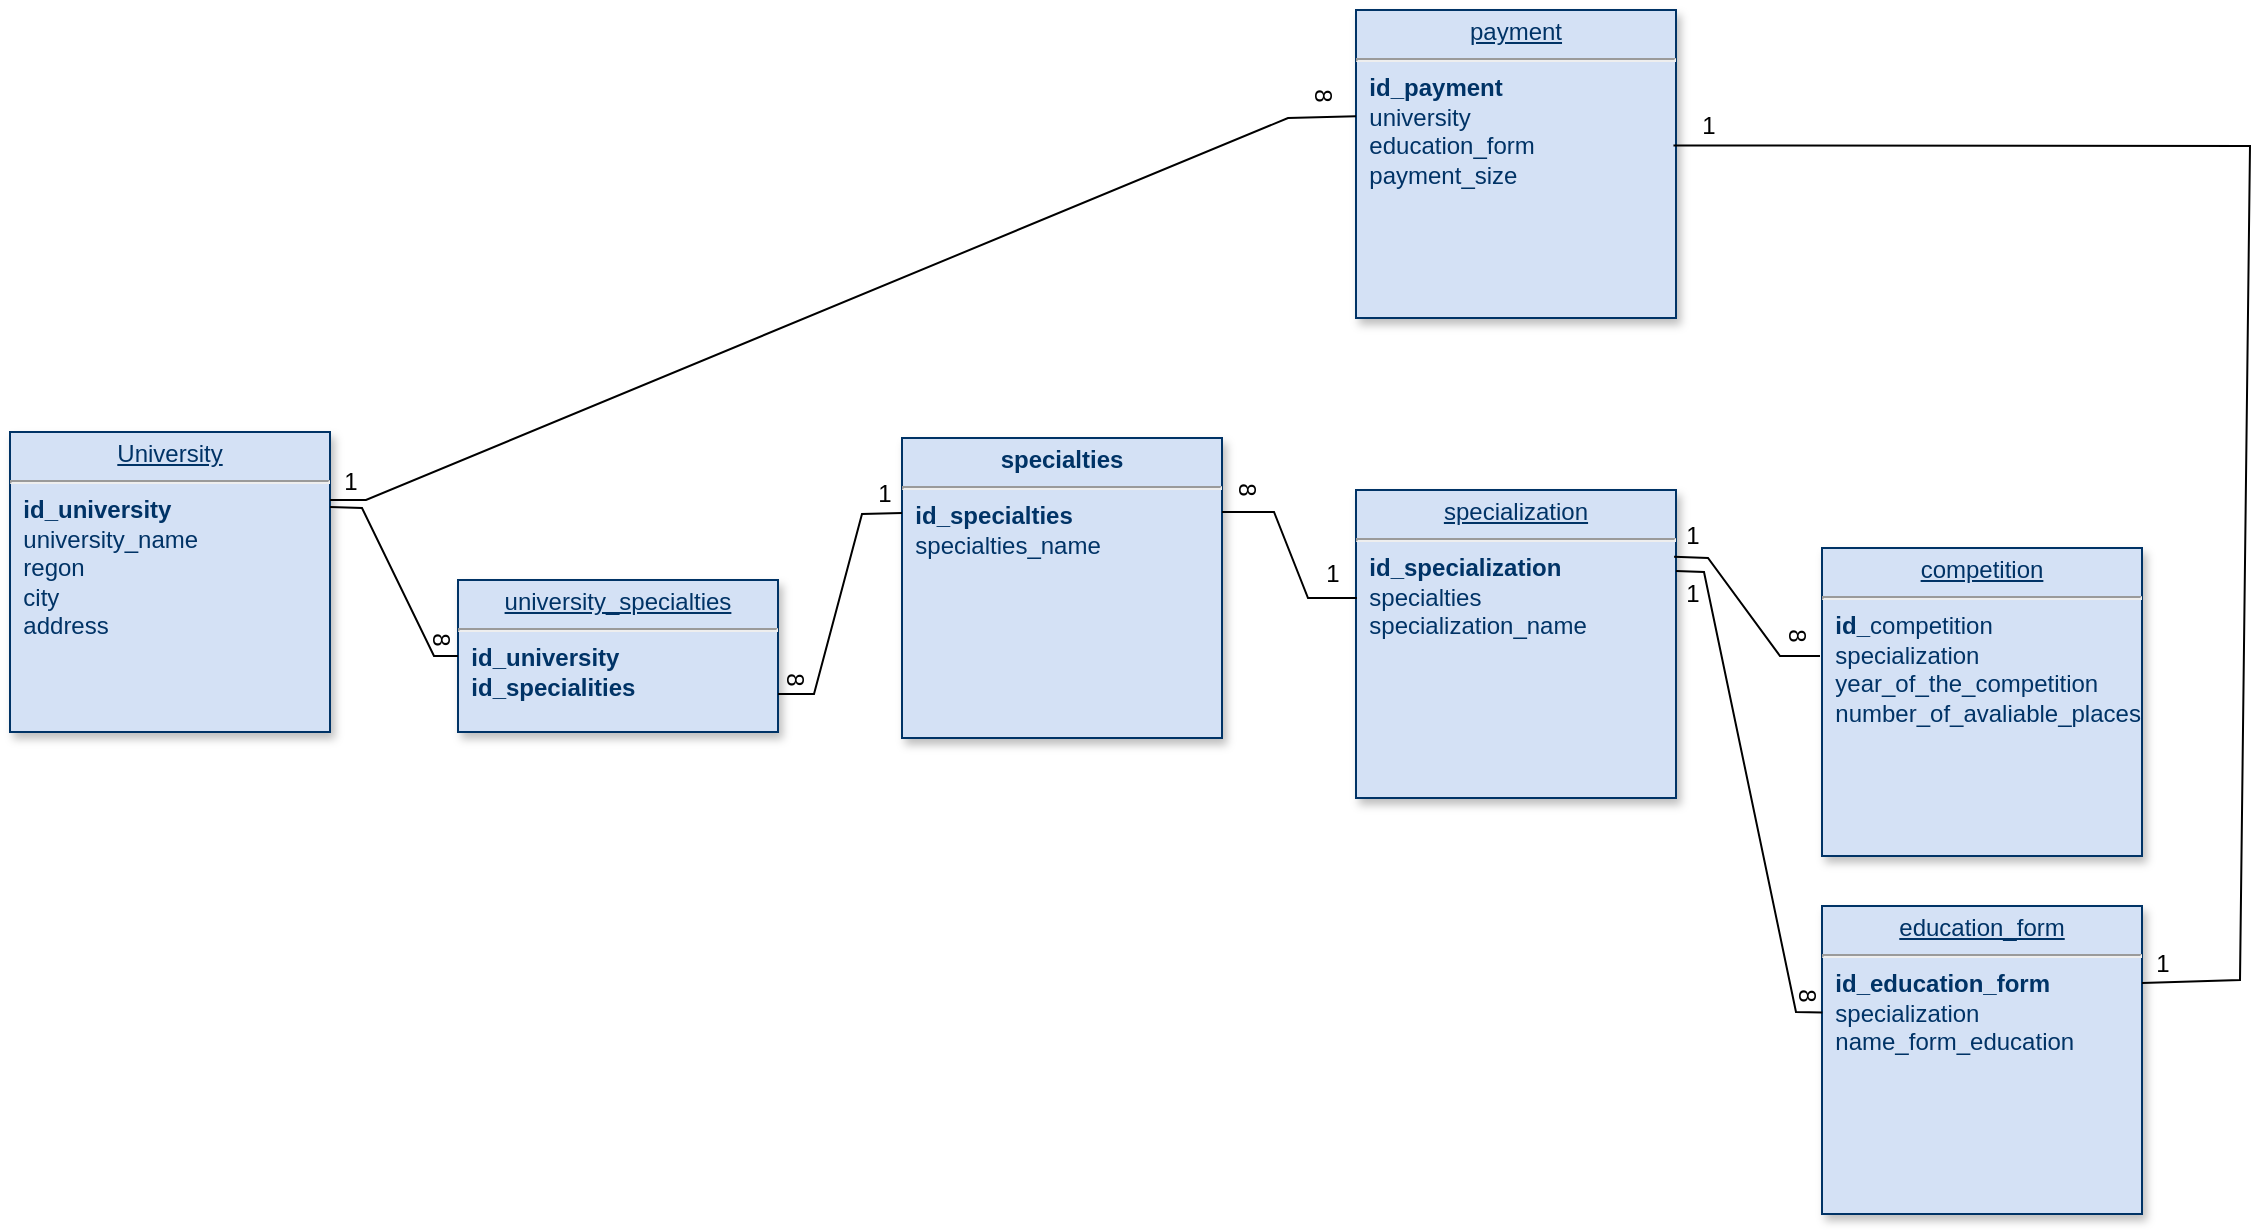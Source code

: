 <mxfile version="22.1.3" type="github">
  <diagram name="Page-1" id="efa7a0a1-bf9b-a30e-e6df-94a7791c09e9">
    <mxGraphModel dx="1900" dy="1287" grid="0" gridSize="10" guides="1" tooltips="1" connect="1" arrows="1" fold="1" page="0" pageScale="1" pageWidth="826" pageHeight="1169" background="none" math="0" shadow="0">
      <root>
        <mxCell id="0" />
        <mxCell id="1" parent="0" />
        <mxCell id="24" value="&lt;p style=&quot;margin: 0px; margin-top: 4px; text-align: center; text-decoration: underline;&quot;&gt;University&lt;/p&gt;&lt;hr&gt;&lt;span style=&quot;background-color: initial;&quot;&gt;&amp;nbsp;&amp;nbsp;&lt;/span&gt;&lt;b&gt;id_university&lt;br&gt;&lt;/b&gt;&lt;span style=&quot;background-color: initial;&quot;&gt;&amp;nbsp; university_name&lt;/span&gt;&lt;br&gt;&lt;span style=&quot;background-color: initial;&quot;&gt;&amp;nbsp; regon&lt;/span&gt;&lt;br&gt;&lt;span style=&quot;background-color: initial;&quot;&gt;&amp;nbsp; city&lt;/span&gt;&lt;br&gt;&lt;div style=&quot;&quot;&gt;&lt;span style=&quot;background-color: initial;&quot;&gt;&amp;nbsp; address&lt;br&gt;&lt;/span&gt;&lt;/div&gt;" style="verticalAlign=top;align=left;overflow=fill;fontSize=12;fontFamily=Helvetica;html=1;strokeColor=#003366;shadow=1;fillColor=#D4E1F5;fontColor=#003366" parent="1" vertex="1">
          <mxGeometry x="-274.0" y="-110.0" width="160" height="150" as="geometry" />
        </mxCell>
        <mxCell id="h30Kpubxtcf0mwcJ9HK3-26" value="&lt;p style=&quot;margin: 0px; margin-top: 4px; text-align: center; text-decoration: underline;&quot;&gt;competition&lt;/p&gt;&lt;hr&gt;&amp;nbsp; &lt;b&gt;id_&lt;/b&gt;competition&lt;b&gt;&lt;br&gt;&lt;/b&gt;&amp;nbsp; specialization&lt;br&gt;&amp;nbsp; year_of_the_competition&lt;br&gt;&amp;nbsp; number_of_avaliable_places" style="verticalAlign=top;align=left;overflow=fill;fontSize=12;fontFamily=Helvetica;html=1;strokeColor=#003366;shadow=1;fillColor=#D4E1F5;fontColor=#003366" parent="1" vertex="1">
          <mxGeometry x="632" y="-52" width="160" height="154" as="geometry" />
        </mxCell>
        <mxCell id="h30Kpubxtcf0mwcJ9HK3-27" value="&lt;p style=&quot;margin: 0px; margin-top: 4px; text-align: center; text-decoration: underline;&quot;&gt;&lt;u style=&quot;border-color: var(--border-color);&quot;&gt;specialization&lt;/u&gt;&lt;br&gt;&lt;/p&gt;&lt;hr&gt;&amp;nbsp; &lt;b&gt;id_specialization&lt;/b&gt;&lt;br&gt;&amp;nbsp; &lt;span style=&quot;border-color: var(--border-color);&quot;&gt;specialties&lt;/span&gt;&lt;br&gt;&amp;nbsp;&amp;nbsp;&lt;span style=&quot;border-color: var(--border-color);&quot;&gt;specialization_name&lt;/span&gt;" style="verticalAlign=top;align=left;overflow=fill;fontSize=12;fontFamily=Helvetica;html=1;strokeColor=#003366;shadow=1;fillColor=#D4E1F5;fontColor=#003366" parent="1" vertex="1">
          <mxGeometry x="399" y="-81" width="160" height="154" as="geometry" />
        </mxCell>
        <mxCell id="h30Kpubxtcf0mwcJ9HK3-30" value="&lt;p style=&quot;margin: 0px; margin-top: 4px; text-align: center; text-decoration: underline;&quot;&gt;&lt;/p&gt;&lt;div style=&quot;text-align: center;&quot;&gt;&lt;b style=&quot;border-color: var(--border-color); text-align: left;&quot;&gt;specialties&lt;/b&gt;&lt;br&gt;&lt;/div&gt;&lt;hr&gt;&amp;nbsp; &lt;b&gt;id_specialties&lt;/b&gt;&lt;br style=&quot;border-color: var(--border-color);&quot;&gt;&amp;nbsp; &lt;span style=&quot;border-color: var(--border-color);&quot;&gt;specialties_name&lt;/span&gt;" style="verticalAlign=top;align=left;overflow=fill;fontSize=12;fontFamily=Helvetica;html=1;strokeColor=#003366;shadow=1;fillColor=#D4E1F5;fontColor=#003366" parent="1" vertex="1">
          <mxGeometry x="172.0" y="-107.0" width="160" height="150" as="geometry" />
        </mxCell>
        <mxCell id="h30Kpubxtcf0mwcJ9HK3-33" value="&lt;p style=&quot;margin: 0px; margin-top: 4px; text-align: center; text-decoration: underline;&quot;&gt;payment&lt;/p&gt;&lt;hr&gt;&amp;nbsp;&lt;b&gt;&amp;nbsp;id_payment&lt;/b&gt;&lt;br&gt;&amp;nbsp; university&lt;br&gt;&amp;nbsp; education_form&lt;br&gt;&amp;nbsp; payment_size" style="verticalAlign=top;align=left;overflow=fill;fontSize=12;fontFamily=Helvetica;html=1;strokeColor=#003366;shadow=1;fillColor=#D4E1F5;fontColor=#003366" parent="1" vertex="1">
          <mxGeometry x="399" y="-321" width="160" height="154" as="geometry" />
        </mxCell>
        <mxCell id="h30Kpubxtcf0mwcJ9HK3-46" value="&lt;p style=&quot;margin: 0px; margin-top: 4px; text-align: center; text-decoration: underline;&quot;&gt;education_form&lt;/p&gt;&lt;hr&gt;&amp;nbsp; &lt;b&gt;id_education_form&lt;/b&gt;&lt;br&gt;&amp;nbsp; specialization&lt;br&gt;&amp;nbsp; name_form_education&lt;br&gt;&amp;nbsp;" style="verticalAlign=top;align=left;overflow=fill;fontSize=12;fontFamily=Helvetica;html=1;strokeColor=#003366;shadow=1;fillColor=#D4E1F5;fontColor=#003366" parent="1" vertex="1">
          <mxGeometry x="632" y="127" width="160" height="154" as="geometry" />
        </mxCell>
        <mxCell id="h30Kpubxtcf0mwcJ9HK3-48" value="" style="endArrow=none;html=1;rounded=0;entryX=0.003;entryY=0.351;entryDx=0;entryDy=0;entryPerimeter=0;" parent="1" target="h30Kpubxtcf0mwcJ9HK3-27" edge="1">
          <mxGeometry width="50" height="50" relative="1" as="geometry">
            <mxPoint x="332" y="-70" as="sourcePoint" />
            <mxPoint x="382" y="-120" as="targetPoint" />
            <Array as="points">
              <mxPoint x="358" y="-70" />
              <mxPoint x="375" y="-27" />
            </Array>
          </mxGeometry>
        </mxCell>
        <mxCell id="h30Kpubxtcf0mwcJ9HK3-50" value="" style="endArrow=none;html=1;rounded=0;exitX=0.994;exitY=0.217;exitDx=0;exitDy=0;exitPerimeter=0;" parent="1" source="h30Kpubxtcf0mwcJ9HK3-27" edge="1">
          <mxGeometry width="50" height="50" relative="1" as="geometry">
            <mxPoint x="559" y="-42" as="sourcePoint" />
            <mxPoint x="631" y="2" as="targetPoint" />
            <Array as="points">
              <mxPoint x="575" y="-47" />
              <mxPoint x="611" y="2" />
            </Array>
          </mxGeometry>
        </mxCell>
        <mxCell id="h30Kpubxtcf0mwcJ9HK3-51" value="" style="endArrow=none;html=1;rounded=0;entryX=0.001;entryY=0.346;entryDx=0;entryDy=0;entryPerimeter=0;" parent="1" target="h30Kpubxtcf0mwcJ9HK3-46" edge="1">
          <mxGeometry width="50" height="50" relative="1" as="geometry">
            <mxPoint x="559" y="-40.47" as="sourcePoint" />
            <mxPoint x="624" y="181" as="targetPoint" />
            <Array as="points">
              <mxPoint x="573" y="-40" />
              <mxPoint x="619" y="180" />
            </Array>
          </mxGeometry>
        </mxCell>
        <mxCell id="nWHhcUQHi-I-M8yqkg9C-34" value="8" style="text;html=1;align=center;verticalAlign=middle;resizable=0;points=[];autosize=1;strokeColor=none;fillColor=none;rotation=90;" parent="1" vertex="1">
          <mxGeometry x="332" y="-95" width="25" height="26" as="geometry" />
        </mxCell>
        <mxCell id="nWHhcUQHi-I-M8yqkg9C-38" value="" style="endArrow=none;html=1;rounded=0;entryX=0.992;entryY=0.44;entryDx=0;entryDy=0;exitX=1;exitY=0.25;exitDx=0;exitDy=0;entryPerimeter=0;" parent="1" target="h30Kpubxtcf0mwcJ9HK3-33" edge="1" source="h30Kpubxtcf0mwcJ9HK3-46">
          <mxGeometry width="50" height="50" relative="1" as="geometry">
            <mxPoint x="796" y="196" as="sourcePoint" />
            <mxPoint x="612" y="192" as="targetPoint" />
            <Array as="points">
              <mxPoint x="841" y="164" />
              <mxPoint x="846" y="-253" />
            </Array>
          </mxGeometry>
        </mxCell>
        <mxCell id="nWHhcUQHi-I-M8yqkg9C-39" value="1" style="text;html=1;align=center;verticalAlign=middle;resizable=0;points=[];autosize=1;strokeColor=none;fillColor=none;" parent="1" vertex="1">
          <mxGeometry x="554" y="-71" width="25" height="26" as="geometry" />
        </mxCell>
        <mxCell id="nWHhcUQHi-I-M8yqkg9C-41" value="8" style="text;html=1;align=center;verticalAlign=middle;resizable=0;points=[];autosize=1;strokeColor=none;fillColor=none;rotation=90;" parent="1" vertex="1">
          <mxGeometry x="612" y="158" width="25" height="26" as="geometry" />
        </mxCell>
        <mxCell id="nWHhcUQHi-I-M8yqkg9C-42" value="1" style="text;html=1;align=center;verticalAlign=middle;resizable=0;points=[];autosize=1;strokeColor=none;fillColor=none;rotation=0;" parent="1" vertex="1">
          <mxGeometry x="554" y="-42" width="25" height="26" as="geometry" />
        </mxCell>
        <mxCell id="nWHhcUQHi-I-M8yqkg9C-43" value="1" style="text;html=1;align=center;verticalAlign=middle;resizable=0;points=[];autosize=1;strokeColor=none;fillColor=none;" parent="1" vertex="1">
          <mxGeometry x="562" y="-276" width="25" height="26" as="geometry" />
        </mxCell>
        <mxCell id="nWHhcUQHi-I-M8yqkg9C-44" value="1" style="text;html=1;align=center;verticalAlign=middle;resizable=0;points=[];autosize=1;strokeColor=none;fillColor=none;" parent="1" vertex="1">
          <mxGeometry x="789" y="143" width="25" height="26" as="geometry" />
        </mxCell>
        <mxCell id="nWHhcUQHi-I-M8yqkg9C-45" value="&lt;p style=&quot;margin: 0px; margin-top: 4px; text-align: center; text-decoration: underline;&quot;&gt;university_specialties&lt;/p&gt;&lt;hr&gt;&lt;b&gt;&amp;nbsp; id_university&lt;br&gt;&amp;nbsp; id_specialities&amp;nbsp;&lt;br&gt;&amp;nbsp;&amp;nbsp;&lt;br&gt;&lt;/b&gt;" style="verticalAlign=top;align=left;overflow=fill;fontSize=12;fontFamily=Helvetica;html=1;strokeColor=#003366;shadow=1;fillColor=#D4E1F5;fontColor=#003366" parent="1" vertex="1">
          <mxGeometry x="-50" y="-36" width="160" height="76" as="geometry" />
        </mxCell>
        <mxCell id="nWHhcUQHi-I-M8yqkg9C-49" value="" style="endArrow=none;html=1;rounded=0;entryX=1;entryY=0.25;entryDx=0;entryDy=0;exitX=0;exitY=0.5;exitDx=0;exitDy=0;" parent="1" source="nWHhcUQHi-I-M8yqkg9C-45" target="24" edge="1">
          <mxGeometry width="50" height="50" relative="1" as="geometry">
            <mxPoint x="17" y="6" as="sourcePoint" />
            <mxPoint x="67" y="-44" as="targetPoint" />
            <Array as="points">
              <mxPoint x="-62" y="2" />
              <mxPoint x="-98" y="-72" />
            </Array>
          </mxGeometry>
        </mxCell>
        <mxCell id="nWHhcUQHi-I-M8yqkg9C-50" value="" style="endArrow=none;html=1;rounded=0;entryX=0;entryY=0.25;entryDx=0;entryDy=0;exitX=1;exitY=0.75;exitDx=0;exitDy=0;" parent="1" source="nWHhcUQHi-I-M8yqkg9C-45" target="h30Kpubxtcf0mwcJ9HK3-30" edge="1">
          <mxGeometry width="50" height="50" relative="1" as="geometry">
            <mxPoint x="100" y="92" as="sourcePoint" />
            <mxPoint x="150" y="42" as="targetPoint" />
            <Array as="points">
              <mxPoint x="128" y="21" />
              <mxPoint x="152" y="-69" />
            </Array>
          </mxGeometry>
        </mxCell>
        <mxCell id="nWHhcUQHi-I-M8yqkg9C-51" value="1" style="text;html=1;align=center;verticalAlign=middle;resizable=0;points=[];autosize=1;strokeColor=none;fillColor=none;" parent="1" vertex="1">
          <mxGeometry x="-117" y="-98" width="25" height="26" as="geometry" />
        </mxCell>
        <mxCell id="nWHhcUQHi-I-M8yqkg9C-52" value="8" style="text;html=1;align=center;verticalAlign=middle;resizable=0;points=[];autosize=1;strokeColor=none;fillColor=none;rotation=90;" parent="1" vertex="1">
          <mxGeometry x="-71" y="-20" width="25" height="26" as="geometry" />
        </mxCell>
        <mxCell id="nWHhcUQHi-I-M8yqkg9C-53" value="8" style="text;html=1;align=center;verticalAlign=middle;resizable=0;points=[];autosize=1;strokeColor=none;fillColor=none;rotation=90;" parent="1" vertex="1">
          <mxGeometry x="106" width="25" height="26" as="geometry" />
        </mxCell>
        <mxCell id="nWHhcUQHi-I-M8yqkg9C-54" value="1" style="text;html=1;align=center;verticalAlign=middle;resizable=0;points=[];autosize=1;strokeColor=none;fillColor=none;" parent="1" vertex="1">
          <mxGeometry x="150" y="-92" width="25" height="26" as="geometry" />
        </mxCell>
        <mxCell id="nWHhcUQHi-I-M8yqkg9C-55" value="1" style="text;html=1;align=center;verticalAlign=middle;resizable=0;points=[];autosize=1;strokeColor=none;fillColor=none;" parent="1" vertex="1">
          <mxGeometry x="374" y="-52" width="25" height="26" as="geometry" />
        </mxCell>
        <mxCell id="IYlGTyrrbtkykmEsmGgL-24" value="" style="endArrow=none;html=1;rounded=0;entryX=0;entryY=0.345;entryDx=0;entryDy=0;exitX=1;exitY=0.75;exitDx=0;exitDy=0;entryPerimeter=0;" parent="1" target="h30Kpubxtcf0mwcJ9HK3-33" edge="1">
          <mxGeometry width="50" height="50" relative="1" as="geometry">
            <mxPoint x="-114" y="-76" as="sourcePoint" />
            <mxPoint x="-52" y="-166" as="targetPoint" />
            <Array as="points">
              <mxPoint x="-96" y="-76" />
              <mxPoint x="365" y="-267" />
            </Array>
          </mxGeometry>
        </mxCell>
        <mxCell id="IYlGTyrrbtkykmEsmGgL-25" value="8" style="text;html=1;align=center;verticalAlign=middle;resizable=0;points=[];autosize=1;strokeColor=none;fillColor=none;rotation=90;" parent="1" vertex="1">
          <mxGeometry x="607" y="-22" width="25" height="26" as="geometry" />
        </mxCell>
        <mxCell id="IYlGTyrrbtkykmEsmGgL-26" value="8" style="text;html=1;align=center;verticalAlign=middle;resizable=0;points=[];autosize=1;strokeColor=none;fillColor=none;rotation=90;" parent="1" vertex="1">
          <mxGeometry x="370" y="-292" width="25" height="26" as="geometry" />
        </mxCell>
      </root>
    </mxGraphModel>
  </diagram>
</mxfile>
